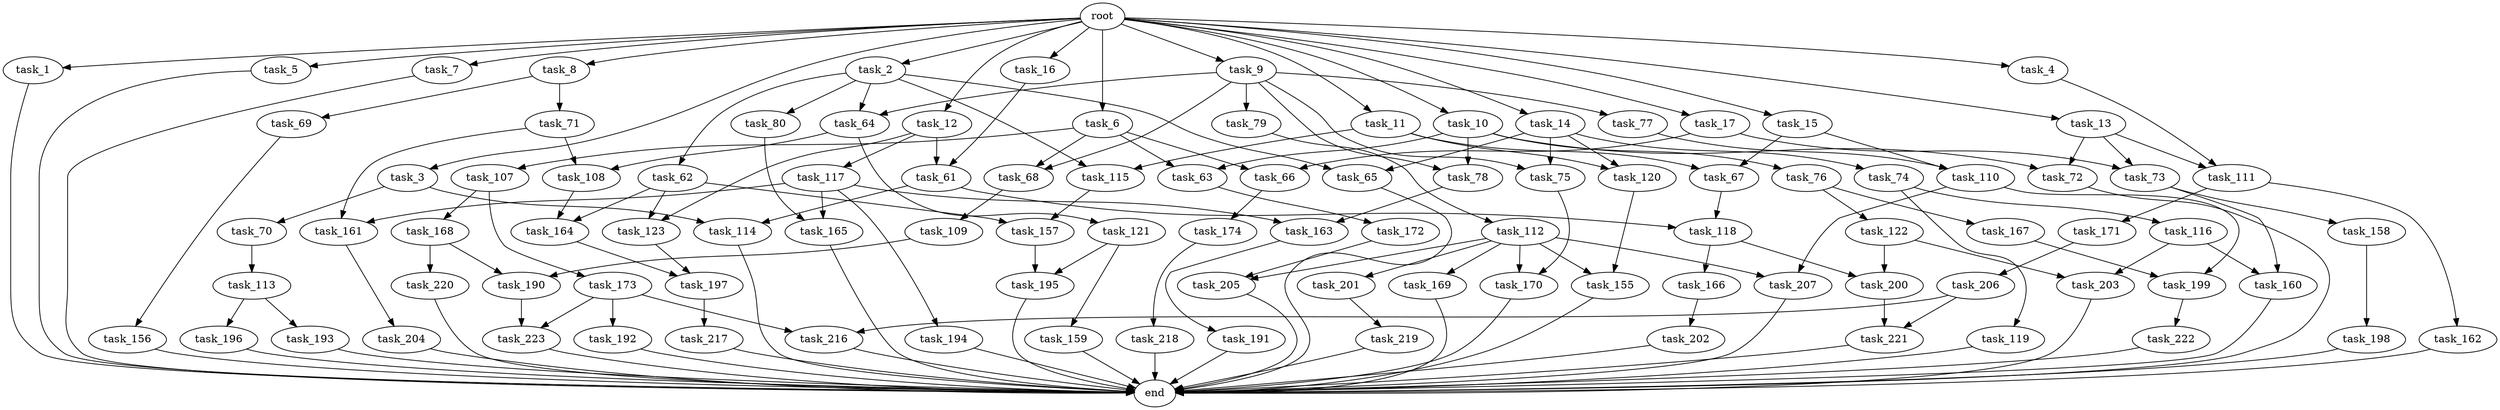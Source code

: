 digraph G {
  root [size="0.000000"];
  task_1 [size="10.240000"];
  task_2 [size="10.240000"];
  task_3 [size="10.240000"];
  task_4 [size="10.240000"];
  task_5 [size="10.240000"];
  task_6 [size="10.240000"];
  task_7 [size="10.240000"];
  task_8 [size="10.240000"];
  task_9 [size="10.240000"];
  task_10 [size="10.240000"];
  task_11 [size="10.240000"];
  task_12 [size="10.240000"];
  task_13 [size="10.240000"];
  task_14 [size="10.240000"];
  task_15 [size="10.240000"];
  task_16 [size="10.240000"];
  task_17 [size="10.240000"];
  task_61 [size="14087492730.880001"];
  task_62 [size="2147483648.000000"];
  task_63 [size="9105330667.520000"];
  task_64 [size="6356551598.080000"];
  task_65 [size="9105330667.520000"];
  task_66 [size="6356551598.080000"];
  task_67 [size="5583457484.800000"];
  task_68 [size="6356551598.080000"];
  task_69 [size="773094113.280000"];
  task_70 [size="3092376453.120000"];
  task_71 [size="773094113.280000"];
  task_72 [size="7730941132.800000"];
  task_73 [size="4982162063.360000"];
  task_74 [size="6957847019.520000"];
  task_75 [size="11166914969.600000"];
  task_76 [size="6957847019.520000"];
  task_77 [size="4209067950.080000"];
  task_78 [size="11166914969.600000"];
  task_79 [size="4209067950.080000"];
  task_80 [size="2147483648.000000"];
  task_107 [size="2147483648.000000"];
  task_108 [size="10737418240.000000"];
  task_109 [size="773094113.280000"];
  task_110 [size="11166914969.600000"];
  task_111 [size="4982162063.360000"];
  task_112 [size="5497558138.880000"];
  task_113 [size="8589934592.000000"];
  task_114 [size="6184752906.240000"];
  task_115 [size="3521873182.720000"];
  task_116 [size="5497558138.880000"];
  task_117 [size="8589934592.000000"];
  task_118 [size="6184752906.240000"];
  task_119 [size="5497558138.880000"];
  task_120 [size="8332236554.240000"];
  task_121 [size="8589934592.000000"];
  task_122 [size="773094113.280000"];
  task_123 [size="9964324126.719999"];
  task_155 [size="12455405158.400000"];
  task_156 [size="2147483648.000000"];
  task_157 [size="4466765987.840000"];
  task_158 [size="3092376453.120000"];
  task_159 [size="3092376453.120000"];
  task_160 [size="10050223472.639999"];
  task_161 [size="7645041786.880000"];
  task_162 [size="3092376453.120000"];
  task_163 [size="7645041786.880000"];
  task_164 [size="2748779069.440000"];
  task_165 [size="6871947673.600000"];
  task_166 [size="343597383.680000"];
  task_167 [size="773094113.280000"];
  task_168 [size="343597383.680000"];
  task_169 [size="5497558138.880000"];
  task_170 [size="10995116277.760000"];
  task_171 [size="3092376453.120000"];
  task_172 [size="343597383.680000"];
  task_173 [size="343597383.680000"];
  task_174 [size="6957847019.520000"];
  task_190 [size="2748779069.440000"];
  task_191 [size="3092376453.120000"];
  task_192 [size="773094113.280000"];
  task_193 [size="6957847019.520000"];
  task_194 [size="5497558138.880000"];
  task_195 [size="3435973836.800000"];
  task_196 [size="6957847019.520000"];
  task_197 [size="12799002542.080000"];
  task_198 [size="1374389534.720000"];
  task_199 [size="7301444403.200000"];
  task_200 [size="687194767.360000"];
  task_201 [size="5497558138.880000"];
  task_202 [size="2147483648.000000"];
  task_203 [size="7301444403.200000"];
  task_204 [size="343597383.680000"];
  task_205 [size="10995116277.760000"];
  task_206 [size="5497558138.880000"];
  task_207 [size="5841155522.560000"];
  task_216 [size="1116691496.960000"];
  task_217 [size="8589934592.000000"];
  task_218 [size="2147483648.000000"];
  task_219 [size="2147483648.000000"];
  task_220 [size="1374389534.720000"];
  task_221 [size="687194767.360000"];
  task_222 [size="773094113.280000"];
  task_223 [size="1116691496.960000"];
  end [size="0.000000"];

  root -> task_1 [size="1.000000"];
  root -> task_2 [size="1.000000"];
  root -> task_3 [size="1.000000"];
  root -> task_4 [size="1.000000"];
  root -> task_5 [size="1.000000"];
  root -> task_6 [size="1.000000"];
  root -> task_7 [size="1.000000"];
  root -> task_8 [size="1.000000"];
  root -> task_9 [size="1.000000"];
  root -> task_10 [size="1.000000"];
  root -> task_11 [size="1.000000"];
  root -> task_12 [size="1.000000"];
  root -> task_13 [size="1.000000"];
  root -> task_14 [size="1.000000"];
  root -> task_15 [size="1.000000"];
  root -> task_16 [size="1.000000"];
  root -> task_17 [size="1.000000"];
  task_1 -> end [size="1.000000"];
  task_2 -> task_62 [size="209715200.000000"];
  task_2 -> task_64 [size="209715200.000000"];
  task_2 -> task_65 [size="209715200.000000"];
  task_2 -> task_80 [size="209715200.000000"];
  task_2 -> task_115 [size="209715200.000000"];
  task_3 -> task_70 [size="301989888.000000"];
  task_3 -> task_114 [size="301989888.000000"];
  task_4 -> task_111 [size="411041792.000000"];
  task_5 -> end [size="1.000000"];
  task_6 -> task_63 [size="209715200.000000"];
  task_6 -> task_66 [size="209715200.000000"];
  task_6 -> task_68 [size="209715200.000000"];
  task_6 -> task_107 [size="209715200.000000"];
  task_7 -> end [size="1.000000"];
  task_8 -> task_69 [size="75497472.000000"];
  task_8 -> task_71 [size="75497472.000000"];
  task_9 -> task_64 [size="411041792.000000"];
  task_9 -> task_68 [size="411041792.000000"];
  task_9 -> task_75 [size="411041792.000000"];
  task_9 -> task_77 [size="411041792.000000"];
  task_9 -> task_78 [size="411041792.000000"];
  task_9 -> task_79 [size="411041792.000000"];
  task_10 -> task_63 [size="679477248.000000"];
  task_10 -> task_72 [size="679477248.000000"];
  task_10 -> task_76 [size="679477248.000000"];
  task_10 -> task_78 [size="679477248.000000"];
  task_11 -> task_67 [size="134217728.000000"];
  task_11 -> task_115 [size="134217728.000000"];
  task_11 -> task_120 [size="134217728.000000"];
  task_12 -> task_61 [size="838860800.000000"];
  task_12 -> task_117 [size="838860800.000000"];
  task_12 -> task_123 [size="838860800.000000"];
  task_13 -> task_72 [size="75497472.000000"];
  task_13 -> task_73 [size="75497472.000000"];
  task_13 -> task_111 [size="75497472.000000"];
  task_14 -> task_65 [size="679477248.000000"];
  task_14 -> task_74 [size="679477248.000000"];
  task_14 -> task_75 [size="679477248.000000"];
  task_14 -> task_120 [size="679477248.000000"];
  task_15 -> task_67 [size="411041792.000000"];
  task_15 -> task_110 [size="411041792.000000"];
  task_16 -> task_61 [size="536870912.000000"];
  task_17 -> task_66 [size="411041792.000000"];
  task_17 -> task_73 [size="411041792.000000"];
  task_61 -> task_114 [size="301989888.000000"];
  task_61 -> task_118 [size="301989888.000000"];
  task_62 -> task_123 [size="134217728.000000"];
  task_62 -> task_157 [size="134217728.000000"];
  task_62 -> task_164 [size="134217728.000000"];
  task_63 -> task_172 [size="33554432.000000"];
  task_64 -> task_108 [size="838860800.000000"];
  task_64 -> task_121 [size="838860800.000000"];
  task_65 -> end [size="1.000000"];
  task_66 -> task_174 [size="679477248.000000"];
  task_67 -> task_118 [size="301989888.000000"];
  task_68 -> task_109 [size="75497472.000000"];
  task_69 -> task_156 [size="209715200.000000"];
  task_70 -> task_113 [size="838860800.000000"];
  task_71 -> task_108 [size="209715200.000000"];
  task_71 -> task_161 [size="209715200.000000"];
  task_72 -> end [size="1.000000"];
  task_73 -> task_158 [size="301989888.000000"];
  task_73 -> task_160 [size="301989888.000000"];
  task_74 -> task_116 [size="536870912.000000"];
  task_74 -> task_119 [size="536870912.000000"];
  task_75 -> task_170 [size="536870912.000000"];
  task_76 -> task_122 [size="75497472.000000"];
  task_76 -> task_167 [size="75497472.000000"];
  task_77 -> task_110 [size="679477248.000000"];
  task_78 -> task_163 [size="209715200.000000"];
  task_79 -> task_112 [size="536870912.000000"];
  task_80 -> task_165 [size="134217728.000000"];
  task_107 -> task_168 [size="33554432.000000"];
  task_107 -> task_173 [size="33554432.000000"];
  task_108 -> task_164 [size="134217728.000000"];
  task_109 -> task_190 [size="134217728.000000"];
  task_110 -> task_199 [size="33554432.000000"];
  task_110 -> task_207 [size="33554432.000000"];
  task_111 -> task_162 [size="301989888.000000"];
  task_111 -> task_171 [size="301989888.000000"];
  task_112 -> task_155 [size="536870912.000000"];
  task_112 -> task_169 [size="536870912.000000"];
  task_112 -> task_170 [size="536870912.000000"];
  task_112 -> task_201 [size="536870912.000000"];
  task_112 -> task_205 [size="536870912.000000"];
  task_112 -> task_207 [size="536870912.000000"];
  task_113 -> task_193 [size="679477248.000000"];
  task_113 -> task_196 [size="679477248.000000"];
  task_114 -> end [size="1.000000"];
  task_115 -> task_157 [size="301989888.000000"];
  task_116 -> task_160 [size="679477248.000000"];
  task_116 -> task_203 [size="679477248.000000"];
  task_117 -> task_161 [size="536870912.000000"];
  task_117 -> task_163 [size="536870912.000000"];
  task_117 -> task_165 [size="536870912.000000"];
  task_117 -> task_194 [size="536870912.000000"];
  task_118 -> task_166 [size="33554432.000000"];
  task_118 -> task_200 [size="33554432.000000"];
  task_119 -> end [size="1.000000"];
  task_120 -> task_155 [size="679477248.000000"];
  task_121 -> task_159 [size="301989888.000000"];
  task_121 -> task_195 [size="301989888.000000"];
  task_122 -> task_200 [size="33554432.000000"];
  task_122 -> task_203 [size="33554432.000000"];
  task_123 -> task_197 [size="411041792.000000"];
  task_155 -> end [size="1.000000"];
  task_156 -> end [size="1.000000"];
  task_157 -> task_195 [size="33554432.000000"];
  task_158 -> task_198 [size="134217728.000000"];
  task_159 -> end [size="1.000000"];
  task_160 -> end [size="1.000000"];
  task_161 -> task_204 [size="33554432.000000"];
  task_162 -> end [size="1.000000"];
  task_163 -> task_191 [size="301989888.000000"];
  task_164 -> task_197 [size="838860800.000000"];
  task_165 -> end [size="1.000000"];
  task_166 -> task_202 [size="209715200.000000"];
  task_167 -> task_199 [size="679477248.000000"];
  task_168 -> task_190 [size="134217728.000000"];
  task_168 -> task_220 [size="134217728.000000"];
  task_169 -> end [size="1.000000"];
  task_170 -> end [size="1.000000"];
  task_171 -> task_206 [size="536870912.000000"];
  task_172 -> task_205 [size="536870912.000000"];
  task_173 -> task_192 [size="75497472.000000"];
  task_173 -> task_216 [size="75497472.000000"];
  task_173 -> task_223 [size="75497472.000000"];
  task_174 -> task_218 [size="209715200.000000"];
  task_190 -> task_223 [size="33554432.000000"];
  task_191 -> end [size="1.000000"];
  task_192 -> end [size="1.000000"];
  task_193 -> end [size="1.000000"];
  task_194 -> end [size="1.000000"];
  task_195 -> end [size="1.000000"];
  task_196 -> end [size="1.000000"];
  task_197 -> task_217 [size="838860800.000000"];
  task_198 -> end [size="1.000000"];
  task_199 -> task_222 [size="75497472.000000"];
  task_200 -> task_221 [size="33554432.000000"];
  task_201 -> task_219 [size="209715200.000000"];
  task_202 -> end [size="1.000000"];
  task_203 -> end [size="1.000000"];
  task_204 -> end [size="1.000000"];
  task_205 -> end [size="1.000000"];
  task_206 -> task_216 [size="33554432.000000"];
  task_206 -> task_221 [size="33554432.000000"];
  task_207 -> end [size="1.000000"];
  task_216 -> end [size="1.000000"];
  task_217 -> end [size="1.000000"];
  task_218 -> end [size="1.000000"];
  task_219 -> end [size="1.000000"];
  task_220 -> end [size="1.000000"];
  task_221 -> end [size="1.000000"];
  task_222 -> end [size="1.000000"];
  task_223 -> end [size="1.000000"];
}
